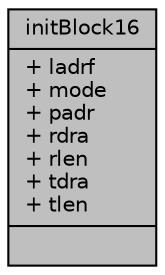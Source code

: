 digraph "initBlock16"
{
 // LATEX_PDF_SIZE
  edge [fontname="Helvetica",fontsize="10",labelfontname="Helvetica",labelfontsize="10"];
  node [fontname="Helvetica",fontsize="10",shape=record];
  Node1 [label="{initBlock16\n|+ ladrf\l+ mode\l+ padr\l+ rdra\l+ rlen\l+ tdra\l+ tlen\l|}",height=0.2,width=0.4,color="black", fillcolor="grey75", style="filled", fontcolor="black",tooltip=" "];
}
